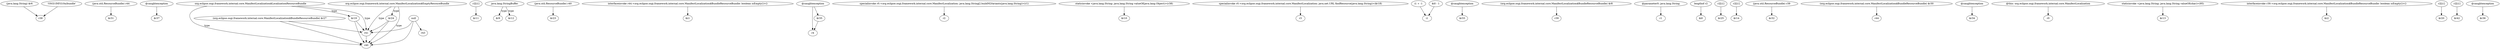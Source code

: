 digraph g {
0[label="(java.lang.String) $r6"]
1[label="r38"]
0->1[label=""]
2[label="(java.util.ResourceBundle) r44"]
3[label="$r31"]
2->3[label=""]
4[label="@caughtexception"]
5[label="$r37"]
4->5[label=""]
6[label="$r19"]
7[label="r41"]
6->7[label=""]
8[label="r2[i1]"]
9[label="$r11"]
8->9[label=""]
10[label="org.eclipse.osgi.framework.internal.core.ManifestLocalization$LocalizationResourceBundle"]
10->6[label="type"]
11[label="'OSGI-INF/l10n/bundle'"]
11->1[label=""]
12[label="java.lang.StringBuffer"]
13[label="$r9"]
12->13[label="type"]
14[label="org.eclipse.osgi.framework.internal.core.ManifestLocalization$EmptyResouceBundle"]
15[label="r40"]
14->15[label="type"]
16[label="$r24"]
16->7[label=""]
17[label="(org.eclipse.osgi.framework.internal.core.ManifestLocalization$BundleResourceBundle) $r27"]
17->7[label=""]
6->15[label=""]
10->7[label="type"]
18[label="$r12"]
12->18[label="type"]
19[label="(java.util.ResourceBundle) r40"]
20[label="$r23"]
19->20[label=""]
21[label="interfaceinvoke r44.<org.eclipse.osgi.framework.internal.core.ManifestLocalization$BundleResourceBundle: boolean isEmpty()>()"]
22[label="$z1"]
21->22[label=""]
23[label="@caughtexception"]
24[label="r4"]
23->24[label=""]
25[label="specialinvoke r0.<org.eclipse.osgi.framework.internal.core.ManifestLocalization: java.lang.String[] buildNLVariants(java.lang.String)>(r1)"]
26[label="r2"]
25->26[label=""]
27[label="staticinvoke <java.lang.String: java.lang.String valueOf(java.lang.Object)>(r38)"]
28[label="$r10"]
27->28[label=""]
29[label="$r35"]
23->29[label=""]
16->15[label=""]
30[label="specialinvoke r0.<org.eclipse.osgi.framework.internal.core.ManifestLocalization: java.net.URL findResource(java.lang.String)>($r18)"]
31[label="r3"]
30->31[label=""]
32[label="null"]
32->7[label=""]
33[label="i1 + -1"]
34[label="i1"]
33->34[label=""]
35[label="$i0 - 1"]
35->34[label=""]
36[label="@caughtexception"]
37[label="$r33"]
36->37[label=""]
38[label="(org.eclipse.osgi.framework.internal.core.ManifestLocalization$BundleResourceBundle) $r8"]
39[label="r39"]
38->39[label=""]
32->15[label=""]
40[label="@parameter0: java.lang.String"]
41[label="r1"]
40->41[label=""]
42[label="r43"]
32->42[label=""]
43[label="lengthof r2"]
44[label="$i0"]
43->44[label=""]
45[label="r2[i1]"]
46[label="$r25"]
45->46[label=""]
47[label="r2[i1]"]
48[label="$r14"]
47->48[label=""]
49[label="(java.util.ResourceBundle) r39"]
50[label="$r32"]
49->50[label=""]
51[label="(org.eclipse.osgi.framework.internal.core.ManifestLocalization$BundleResourceBundle) $r30"]
52[label="r44"]
51->52[label=""]
53[label="@caughtexception"]
54[label="$r34"]
53->54[label=""]
14->16[label="type"]
14->7[label="type"]
29->24[label=""]
55[label="@this: org.eclipse.osgi.framework.internal.core.ManifestLocalization"]
56[label="r0"]
55->56[label=""]
57[label="staticinvoke <java.lang.String: java.lang.String valueOf(char)>(95)"]
58[label="$r13"]
57->58[label=""]
7->15[label=""]
59[label="interfaceinvoke r39.<org.eclipse.osgi.framework.internal.core.ManifestLocalization$BundleResourceBundle: boolean isEmpty()>()"]
60[label="$z2"]
59->60[label=""]
61[label="r2[i1]"]
62[label="$r20"]
61->62[label=""]
10->15[label="type"]
63[label="r2[i1]"]
64[label="$r42"]
63->64[label=""]
65[label="@caughtexception"]
66[label="$r36"]
65->66[label=""]
17->15[label=""]
}